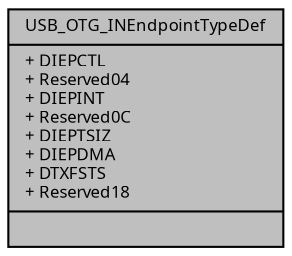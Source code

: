 digraph "USB_OTG_INEndpointTypeDef"
{
  edge [fontname="Sans",fontsize="8",labelfontname="Sans",labelfontsize="8"];
  node [fontname="Sans",fontsize="8",shape=record];
  Node1 [label="{USB_OTG_INEndpointTypeDef\n|+ DIEPCTL\l+ Reserved04\l+ DIEPINT\l+ Reserved0C\l+ DIEPTSIZ\l+ DIEPDMA\l+ DTXFSTS\l+ Reserved18\l|}",height=0.2,width=0.4,color="black", fillcolor="grey75", style="filled", fontcolor="black"];
}
